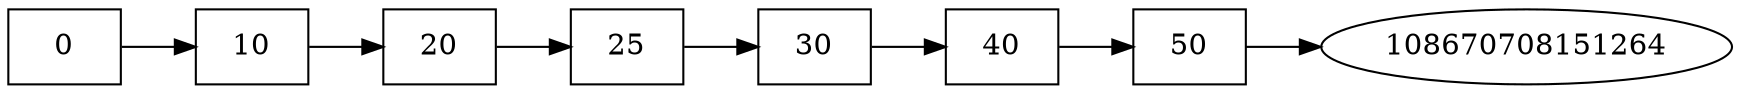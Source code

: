 digraph linked_list {
	graph [rankdir=LR]
	130382327144960 [label=0 shape=record]
	130382327145008 [label=20 shape=record]
	130382327143088 [label=30 shape=record]
	130382327142224 [label=25 shape=record]
	130382327145824 [label=40 shape=record]
	130382327142272 [label=50 shape=record]
	130382327145920 [label=10 shape=record]
	130382327144960 -> 130382327145920
	130382327145008 -> 130382327142224
	130382327142272 -> 108670708151264
	130382327143088 -> 130382327145824
	130382327145920 -> 130382327145008
	130382327145824 -> 130382327142272
	130382327142224 -> 130382327143088
}

